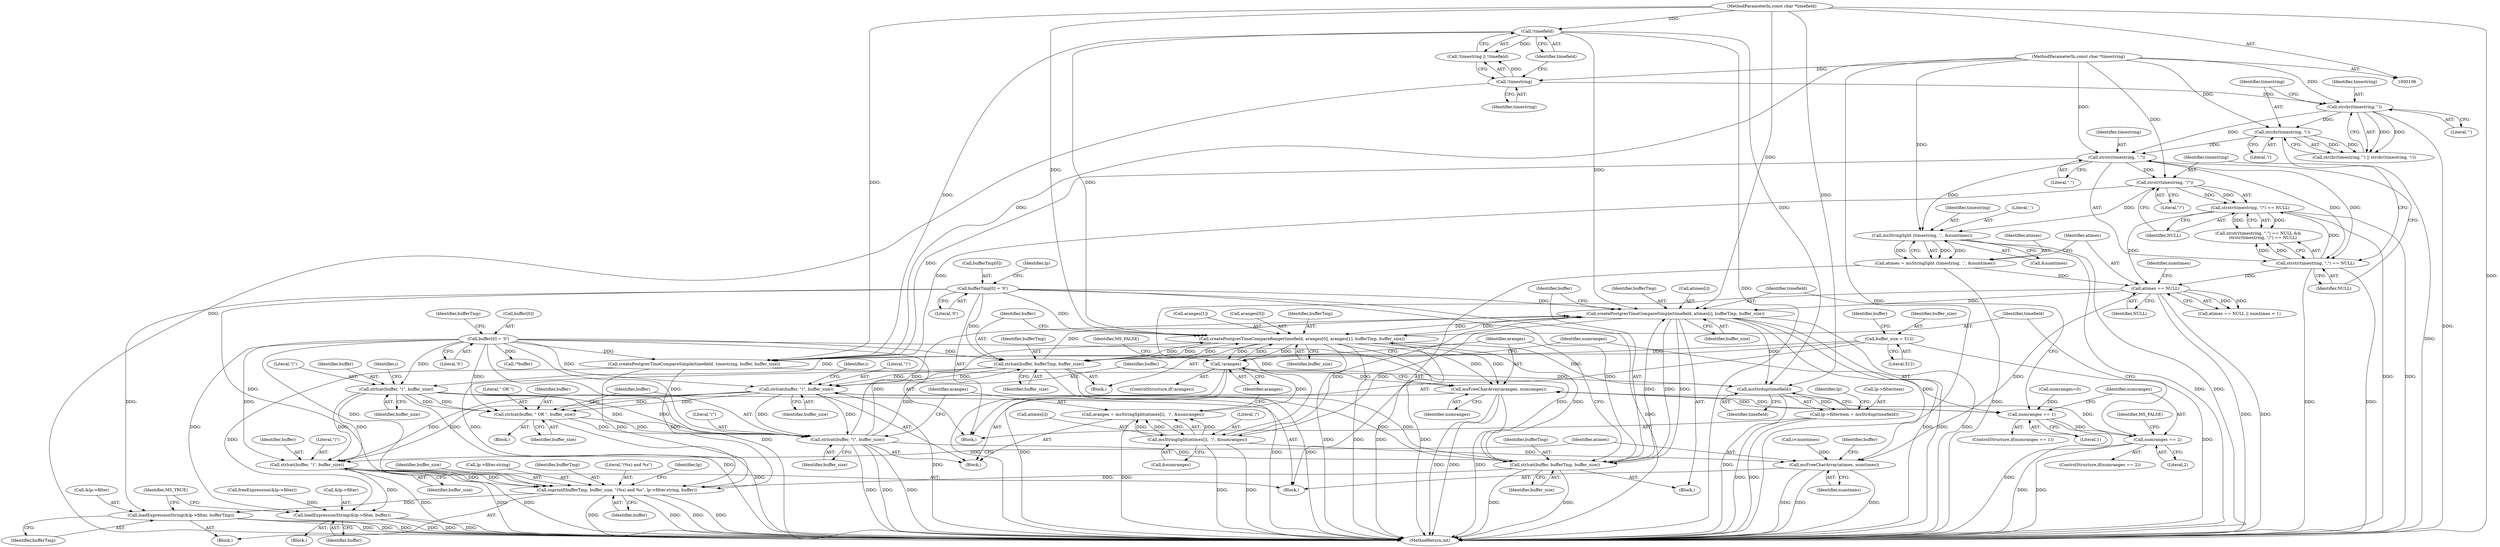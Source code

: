 digraph "0_mapserver_3a10f6b829297dae63492a8c63385044bc6953ed@API" {
"1000253" [label="(Call,createPostgresTimeCompareSimple(timefield, atimes[i], bufferTmp, buffer_size))"];
"1000151" [label="(Call,!timefield)"];
"1000109" [label="(MethodParameterIn,const char *timefield)"];
"1000270" [label="(Call,createPostgresTimeCompareRange(timefield, aranges[0], aranges[1], bufferTmp, buffer_size))"];
"1000253" [label="(Call,createPostgresTimeCompareSimple(timefield, atimes[i], bufferTmp, buffer_size))"];
"1000236" [label="(Call,msStringSplit(atimes[i],  '/', &numranges))"];
"1000199" [label="(Call,atimes == NULL)"];
"1000190" [label="(Call,atimes = msStringSplit (timestring, ',', &numtimes))"];
"1000192" [label="(Call,msStringSplit (timestring, ',', &numtimes))"];
"1000178" [label="(Call,strstr(timestring, \"/\"))"];
"1000173" [label="(Call,strstr(timestring, \",\"))"];
"1000157" [label="(Call,strchr(timestring,'\''))"];
"1000149" [label="(Call,!timestring)"];
"1000108" [label="(MethodParameterIn,const char *timestring)"];
"1000160" [label="(Call,strchr(timestring, '\\'))"];
"1000177" [label="(Call,strstr(timestring, \"/\") == NULL)"];
"1000172" [label="(Call,strstr(timestring, \",\") == NULL)"];
"1000280" [label="(Call,strlcat(buffer, bufferTmp, buffer_size))"];
"1000230" [label="(Call,strlcat(buffer, \"(\", buffer_size))"];
"1000226" [label="(Call,strlcat(buffer, \" OR \", buffer_size))"];
"1000291" [label="(Call,strlcat(buffer, \")\", buffer_size))"];
"1000260" [label="(Call,strlcat(buffer, bufferTmp, buffer_size))"];
"1000134" [label="(Call,buffer[0] = '\0')"];
"1000139" [label="(Call,bufferTmp[0] = '\0')"];
"1000207" [label="(Call,strlcat(buffer, \"(\", buffer_size))"];
"1000129" [label="(Call,buffer_size = 512)"];
"1000244" [label="(Call,!aranges)"];
"1000234" [label="(Call,aranges = msStringSplit(atimes[i],  '/', &numranges))"];
"1000338" [label="(Call,snprintf(bufferTmp, buffer_size, \"(%s) and %s\", lp->filter.string, buffer))"];
"1000348" [label="(Call,loadExpressionString(&lp->filter, bufferTmp))"];
"1000295" [label="(Call,strlcat(buffer, \")\", buffer_size))"];
"1000361" [label="(Call,loadExpressionString(&lp->filter, buffer))"];
"1000299" [label="(Call,msFreeCharArray(atimes, numtimes))"];
"1000321" [label="(Call,msStrdup(timefield))"];
"1000317" [label="(Call,lp->filteritem = msStrdup(timefield))"];
"1000288" [label="(Call,msFreeCharArray(aranges, numranges))"];
"1000249" [label="(Call,numranges == 1)"];
"1000266" [label="(Call,numranges == 2)"];
"1000150" [label="(Identifier,timestring)"];
"1000175" [label="(Literal,\",\")"];
"1000143" [label="(Literal,'\0')"];
"1000180" [label="(Literal,\"/\")"];
"1000141" [label="(Identifier,bufferTmp)"];
"1000161" [label="(Identifier,timestring)"];
"1000295" [label="(Call,strlcat(buffer, \")\", buffer_size))"];
"1000305" [label="(Identifier,buffer)"];
"1000362" [label="(Call,&lp->filter)"];
"1000159" [label="(Literal,'\'')"];
"1000191" [label="(Identifier,atimes)"];
"1000210" [label="(Identifier,buffer_size)"];
"1000233" [label="(Identifier,buffer_size)"];
"1000177" [label="(Call,strstr(timestring, \"/\") == NULL)"];
"1000183" [label="(Call,createPostgresTimeCompareSimple(timefield, timestring, buffer, buffer_size))"];
"1000254" [label="(Identifier,timefield)"];
"1000194" [label="(Literal,',')"];
"1000235" [label="(Identifier,aranges)"];
"1000140" [label="(Call,bufferTmp[0])"];
"1000253" [label="(Call,createPostgresTimeCompareSimple(timefield, atimes[i], bufferTmp, buffer_size))"];
"1000134" [label="(Call,buffer[0] = '\0')"];
"1000247" [label="(Identifier,MS_FALSE)"];
"1000190" [label="(Call,atimes = msStringSplit (timestring, ',', &numtimes))"];
"1000213" [label="(Identifier,i)"];
"1000368" [label="(Identifier,MS_TRUE)"];
"1000281" [label="(Identifier,buffer)"];
"1000203" [label="(Identifier,numtimes)"];
"1000269" [label="(Block,)"];
"1000220" [label="(Block,)"];
"1000209" [label="(Literal,\"(\")"];
"1000347" [label="(Identifier,buffer)"];
"1000361" [label="(Call,loadExpressionString(&lp->filter, buffer))"];
"1000279" [label="(Identifier,buffer_size)"];
"1000234" [label="(Call,aranges = msStringSplit(atimes[i],  '/', &numranges))"];
"1000288" [label="(Call,msFreeCharArray(aranges, numranges))"];
"1000294" [label="(Identifier,buffer_size)"];
"1000351" [label="(Identifier,lp)"];
"1000261" [label="(Identifier,buffer)"];
"1000151" [label="(Call,!timefield)"];
"1000326" [label="(Identifier,lp)"];
"1000296" [label="(Identifier,buffer)"];
"1000162" [label="(Literal,'\\')"];
"1000275" [label="(Call,aranges[1])"];
"1000208" [label="(Identifier,buffer)"];
"1000270" [label="(Call,createPostgresTimeCompareRange(timefield, aranges[0], aranges[1], bufferTmp, buffer_size))"];
"1000181" [label="(Identifier,NULL)"];
"1000298" [label="(Identifier,buffer_size)"];
"1000300" [label="(Identifier,atimes)"];
"1000136" [label="(Identifier,buffer)"];
"1000267" [label="(Identifier,numranges)"];
"1000131" [label="(Literal,512)"];
"1000280" [label="(Call,strlcat(buffer, bufferTmp, buffer_size))"];
"1000258" [label="(Identifier,bufferTmp)"];
"1000135" [label="(Call,buffer[0])"];
"1000340" [label="(Identifier,buffer_size)"];
"1000317" [label="(Call,lp->filteritem = msStrdup(timefield))"];
"1000156" [label="(Call,strchr(timestring,'\'') || strchr(timestring, '\\'))"];
"1000198" [label="(Call,atimes == NULL || numtimes < 1)"];
"1000337" [label="(Block,)"];
"1000250" [label="(Identifier,numranges)"];
"1000265" [label="(ControlStructure,if(numranges == 2))"];
"1000232" [label="(Literal,\"(\")"];
"1000283" [label="(Identifier,buffer_size)"];
"1000148" [label="(Call,!timestring || !timefield)"];
"1000227" [label="(Identifier,buffer)"];
"1000172" [label="(Call,strstr(timestring, \",\") == NULL)"];
"1000109" [label="(MethodParameterIn,const char *timefield)"];
"1000236" [label="(Call,msStringSplit(atimes[i],  '/', &numranges))"];
"1000230" [label="(Call,strlcat(buffer, \"(\", buffer_size))"];
"1000263" [label="(Identifier,buffer_size)"];
"1000303" [label="(Call,!*buffer)"];
"1000251" [label="(Literal,1)"];
"1000231" [label="(Identifier,buffer)"];
"1000342" [label="(Call,lp->filter.string)"];
"1000244" [label="(Call,!aranges)"];
"1000110" [label="(Block,)"];
"1000282" [label="(Identifier,bufferTmp)"];
"1000260" [label="(Call,strlcat(buffer, bufferTmp, buffer_size))"];
"1000130" [label="(Identifier,buffer_size)"];
"1000248" [label="(ControlStructure,if(numranges == 1))"];
"1000271" [label="(Identifier,timefield)"];
"1000245" [label="(Identifier,aranges)"];
"1000292" [label="(Identifier,buffer)"];
"1000287" [label="(Identifier,MS_FALSE)"];
"1000125" [label="(Call,numranges=0)"];
"1000229" [label="(Identifier,buffer_size)"];
"1000349" [label="(Call,&lp->filter)"];
"1000189" [label="(Block,)"];
"1000173" [label="(Call,strstr(timestring, \",\"))"];
"1000147" [label="(Identifier,lp)"];
"1000195" [label="(Call,&numtimes)"];
"1000301" [label="(Identifier,numtimes)"];
"1000192" [label="(Call,msStringSplit (timestring, ',', &numtimes))"];
"1000339" [label="(Identifier,bufferTmp)"];
"1000272" [label="(Call,aranges[0])"];
"1000199" [label="(Call,atimes == NULL)"];
"1000237" [label="(Call,atimes[i])"];
"1000158" [label="(Identifier,timestring)"];
"1000240" [label="(Literal,'/')"];
"1000293" [label="(Literal,\")\")"];
"1000219" [label="(Identifier,i)"];
"1000338" [label="(Call,snprintf(bufferTmp, buffer_size, \"(%s) and %s\", lp->filter.string, buffer))"];
"1000201" [label="(Identifier,NULL)"];
"1000341" [label="(Literal,\"(%s) and %s\")"];
"1000356" [label="(Call,freeExpression(&lp->filter))"];
"1000322" [label="(Identifier,timefield)"];
"1000226" [label="(Call,strlcat(buffer, \" OR \", buffer_size))"];
"1000321" [label="(Call,msStrdup(timefield))"];
"1000249" [label="(Call,numranges == 1)"];
"1000266" [label="(Call,numranges == 2)"];
"1000289" [label="(Identifier,aranges)"];
"1000176" [label="(Identifier,NULL)"];
"1000353" [label="(Identifier,bufferTmp)"];
"1000160" [label="(Call,strchr(timestring, '\\'))"];
"1000318" [label="(Call,lp->filteritem)"];
"1000139" [label="(Call,bufferTmp[0] = '\0')"];
"1000278" [label="(Identifier,bufferTmp)"];
"1000241" [label="(Call,&numranges)"];
"1000228" [label="(Literal,\" OR \")"];
"1000174" [label="(Identifier,timestring)"];
"1000215" [label="(Call,i<numtimes)"];
"1000355" [label="(Block,)"];
"1000243" [label="(ControlStructure,if(!aranges))"];
"1000171" [label="(Call,strstr(timestring, \",\") == NULL &&\n       strstr(timestring, \"/\") == NULL)"];
"1000193" [label="(Identifier,timestring)"];
"1000369" [label="(MethodReturn,int)"];
"1000157" [label="(Call,strchr(timestring,'\''))"];
"1000200" [label="(Identifier,atimes)"];
"1000225" [label="(Block,)"];
"1000207" [label="(Call,strlcat(buffer, \"(\", buffer_size))"];
"1000179" [label="(Identifier,timestring)"];
"1000262" [label="(Identifier,bufferTmp)"];
"1000299" [label="(Call,msFreeCharArray(atimes, numtimes))"];
"1000138" [label="(Literal,'\0')"];
"1000152" [label="(Identifier,timefield)"];
"1000297" [label="(Literal,\")\")"];
"1000178" [label="(Call,strstr(timestring, \"/\"))"];
"1000108" [label="(MethodParameterIn,const char *timestring)"];
"1000149" [label="(Call,!timestring)"];
"1000291" [label="(Call,strlcat(buffer, \")\", buffer_size))"];
"1000348" [label="(Call,loadExpressionString(&lp->filter, bufferTmp))"];
"1000129" [label="(Call,buffer_size = 512)"];
"1000290" [label="(Identifier,numranges)"];
"1000259" [label="(Identifier,buffer_size)"];
"1000268" [label="(Literal,2)"];
"1000252" [label="(Block,)"];
"1000366" [label="(Identifier,buffer)"];
"1000255" [label="(Call,atimes[i])"];
"1000253" -> "1000252"  [label="AST: "];
"1000253" -> "1000259"  [label="CFG: "];
"1000254" -> "1000253"  [label="AST: "];
"1000255" -> "1000253"  [label="AST: "];
"1000258" -> "1000253"  [label="AST: "];
"1000259" -> "1000253"  [label="AST: "];
"1000261" -> "1000253"  [label="CFG: "];
"1000253" -> "1000369"  [label="DDG: "];
"1000253" -> "1000369"  [label="DDG: "];
"1000253" -> "1000369"  [label="DDG: "];
"1000253" -> "1000236"  [label="DDG: "];
"1000151" -> "1000253"  [label="DDG: "];
"1000270" -> "1000253"  [label="DDG: "];
"1000109" -> "1000253"  [label="DDG: "];
"1000236" -> "1000253"  [label="DDG: "];
"1000199" -> "1000253"  [label="DDG: "];
"1000280" -> "1000253"  [label="DDG: "];
"1000139" -> "1000253"  [label="DDG: "];
"1000260" -> "1000253"  [label="DDG: "];
"1000230" -> "1000253"  [label="DDG: "];
"1000253" -> "1000260"  [label="DDG: "];
"1000253" -> "1000260"  [label="DDG: "];
"1000253" -> "1000270"  [label="DDG: "];
"1000253" -> "1000299"  [label="DDG: "];
"1000253" -> "1000321"  [label="DDG: "];
"1000151" -> "1000148"  [label="AST: "];
"1000151" -> "1000152"  [label="CFG: "];
"1000152" -> "1000151"  [label="AST: "];
"1000148" -> "1000151"  [label="CFG: "];
"1000151" -> "1000369"  [label="DDG: "];
"1000151" -> "1000148"  [label="DDG: "];
"1000109" -> "1000151"  [label="DDG: "];
"1000151" -> "1000183"  [label="DDG: "];
"1000151" -> "1000270"  [label="DDG: "];
"1000151" -> "1000321"  [label="DDG: "];
"1000109" -> "1000106"  [label="AST: "];
"1000109" -> "1000369"  [label="DDG: "];
"1000109" -> "1000183"  [label="DDG: "];
"1000109" -> "1000270"  [label="DDG: "];
"1000109" -> "1000321"  [label="DDG: "];
"1000270" -> "1000269"  [label="AST: "];
"1000270" -> "1000279"  [label="CFG: "];
"1000271" -> "1000270"  [label="AST: "];
"1000272" -> "1000270"  [label="AST: "];
"1000275" -> "1000270"  [label="AST: "];
"1000278" -> "1000270"  [label="AST: "];
"1000279" -> "1000270"  [label="AST: "];
"1000281" -> "1000270"  [label="CFG: "];
"1000270" -> "1000369"  [label="DDG: "];
"1000270" -> "1000369"  [label="DDG: "];
"1000270" -> "1000369"  [label="DDG: "];
"1000270" -> "1000369"  [label="DDG: "];
"1000270" -> "1000244"  [label="DDG: "];
"1000270" -> "1000244"  [label="DDG: "];
"1000244" -> "1000270"  [label="DDG: "];
"1000280" -> "1000270"  [label="DDG: "];
"1000139" -> "1000270"  [label="DDG: "];
"1000260" -> "1000270"  [label="DDG: "];
"1000230" -> "1000270"  [label="DDG: "];
"1000270" -> "1000280"  [label="DDG: "];
"1000270" -> "1000280"  [label="DDG: "];
"1000270" -> "1000288"  [label="DDG: "];
"1000270" -> "1000288"  [label="DDG: "];
"1000270" -> "1000321"  [label="DDG: "];
"1000236" -> "1000234"  [label="AST: "];
"1000236" -> "1000241"  [label="CFG: "];
"1000237" -> "1000236"  [label="AST: "];
"1000240" -> "1000236"  [label="AST: "];
"1000241" -> "1000236"  [label="AST: "];
"1000234" -> "1000236"  [label="CFG: "];
"1000236" -> "1000369"  [label="DDG: "];
"1000236" -> "1000369"  [label="DDG: "];
"1000236" -> "1000234"  [label="DDG: "];
"1000236" -> "1000234"  [label="DDG: "];
"1000236" -> "1000234"  [label="DDG: "];
"1000199" -> "1000236"  [label="DDG: "];
"1000236" -> "1000299"  [label="DDG: "];
"1000199" -> "1000198"  [label="AST: "];
"1000199" -> "1000201"  [label="CFG: "];
"1000200" -> "1000199"  [label="AST: "];
"1000201" -> "1000199"  [label="AST: "];
"1000203" -> "1000199"  [label="CFG: "];
"1000198" -> "1000199"  [label="CFG: "];
"1000199" -> "1000369"  [label="DDG: "];
"1000199" -> "1000369"  [label="DDG: "];
"1000199" -> "1000198"  [label="DDG: "];
"1000199" -> "1000198"  [label="DDG: "];
"1000190" -> "1000199"  [label="DDG: "];
"1000177" -> "1000199"  [label="DDG: "];
"1000172" -> "1000199"  [label="DDG: "];
"1000199" -> "1000299"  [label="DDG: "];
"1000190" -> "1000189"  [label="AST: "];
"1000190" -> "1000192"  [label="CFG: "];
"1000191" -> "1000190"  [label="AST: "];
"1000192" -> "1000190"  [label="AST: "];
"1000200" -> "1000190"  [label="CFG: "];
"1000190" -> "1000369"  [label="DDG: "];
"1000192" -> "1000190"  [label="DDG: "];
"1000192" -> "1000190"  [label="DDG: "];
"1000192" -> "1000190"  [label="DDG: "];
"1000192" -> "1000195"  [label="CFG: "];
"1000193" -> "1000192"  [label="AST: "];
"1000194" -> "1000192"  [label="AST: "];
"1000195" -> "1000192"  [label="AST: "];
"1000192" -> "1000369"  [label="DDG: "];
"1000192" -> "1000369"  [label="DDG: "];
"1000178" -> "1000192"  [label="DDG: "];
"1000173" -> "1000192"  [label="DDG: "];
"1000108" -> "1000192"  [label="DDG: "];
"1000178" -> "1000177"  [label="AST: "];
"1000178" -> "1000180"  [label="CFG: "];
"1000179" -> "1000178"  [label="AST: "];
"1000180" -> "1000178"  [label="AST: "];
"1000181" -> "1000178"  [label="CFG: "];
"1000178" -> "1000177"  [label="DDG: "];
"1000178" -> "1000177"  [label="DDG: "];
"1000173" -> "1000178"  [label="DDG: "];
"1000108" -> "1000178"  [label="DDG: "];
"1000178" -> "1000183"  [label="DDG: "];
"1000173" -> "1000172"  [label="AST: "];
"1000173" -> "1000175"  [label="CFG: "];
"1000174" -> "1000173"  [label="AST: "];
"1000175" -> "1000173"  [label="AST: "];
"1000176" -> "1000173"  [label="CFG: "];
"1000173" -> "1000172"  [label="DDG: "];
"1000173" -> "1000172"  [label="DDG: "];
"1000157" -> "1000173"  [label="DDG: "];
"1000160" -> "1000173"  [label="DDG: "];
"1000108" -> "1000173"  [label="DDG: "];
"1000173" -> "1000183"  [label="DDG: "];
"1000157" -> "1000156"  [label="AST: "];
"1000157" -> "1000159"  [label="CFG: "];
"1000158" -> "1000157"  [label="AST: "];
"1000159" -> "1000157"  [label="AST: "];
"1000161" -> "1000157"  [label="CFG: "];
"1000156" -> "1000157"  [label="CFG: "];
"1000157" -> "1000369"  [label="DDG: "];
"1000157" -> "1000156"  [label="DDG: "];
"1000157" -> "1000156"  [label="DDG: "];
"1000149" -> "1000157"  [label="DDG: "];
"1000108" -> "1000157"  [label="DDG: "];
"1000157" -> "1000160"  [label="DDG: "];
"1000149" -> "1000148"  [label="AST: "];
"1000149" -> "1000150"  [label="CFG: "];
"1000150" -> "1000149"  [label="AST: "];
"1000152" -> "1000149"  [label="CFG: "];
"1000148" -> "1000149"  [label="CFG: "];
"1000149" -> "1000369"  [label="DDG: "];
"1000149" -> "1000148"  [label="DDG: "];
"1000108" -> "1000149"  [label="DDG: "];
"1000108" -> "1000106"  [label="AST: "];
"1000108" -> "1000369"  [label="DDG: "];
"1000108" -> "1000160"  [label="DDG: "];
"1000108" -> "1000183"  [label="DDG: "];
"1000160" -> "1000156"  [label="AST: "];
"1000160" -> "1000162"  [label="CFG: "];
"1000161" -> "1000160"  [label="AST: "];
"1000162" -> "1000160"  [label="AST: "];
"1000156" -> "1000160"  [label="CFG: "];
"1000160" -> "1000369"  [label="DDG: "];
"1000160" -> "1000156"  [label="DDG: "];
"1000160" -> "1000156"  [label="DDG: "];
"1000177" -> "1000171"  [label="AST: "];
"1000177" -> "1000181"  [label="CFG: "];
"1000181" -> "1000177"  [label="AST: "];
"1000171" -> "1000177"  [label="CFG: "];
"1000177" -> "1000369"  [label="DDG: "];
"1000177" -> "1000369"  [label="DDG: "];
"1000177" -> "1000171"  [label="DDG: "];
"1000177" -> "1000171"  [label="DDG: "];
"1000172" -> "1000177"  [label="DDG: "];
"1000172" -> "1000171"  [label="AST: "];
"1000172" -> "1000176"  [label="CFG: "];
"1000176" -> "1000172"  [label="AST: "];
"1000179" -> "1000172"  [label="CFG: "];
"1000171" -> "1000172"  [label="CFG: "];
"1000172" -> "1000369"  [label="DDG: "];
"1000172" -> "1000369"  [label="DDG: "];
"1000172" -> "1000171"  [label="DDG: "];
"1000172" -> "1000171"  [label="DDG: "];
"1000280" -> "1000269"  [label="AST: "];
"1000280" -> "1000283"  [label="CFG: "];
"1000281" -> "1000280"  [label="AST: "];
"1000282" -> "1000280"  [label="AST: "];
"1000283" -> "1000280"  [label="AST: "];
"1000289" -> "1000280"  [label="CFG: "];
"1000280" -> "1000369"  [label="DDG: "];
"1000280" -> "1000369"  [label="DDG: "];
"1000230" -> "1000280"  [label="DDG: "];
"1000134" -> "1000280"  [label="DDG: "];
"1000139" -> "1000280"  [label="DDG: "];
"1000280" -> "1000291"  [label="DDG: "];
"1000280" -> "1000291"  [label="DDG: "];
"1000280" -> "1000338"  [label="DDG: "];
"1000230" -> "1000220"  [label="AST: "];
"1000230" -> "1000233"  [label="CFG: "];
"1000231" -> "1000230"  [label="AST: "];
"1000232" -> "1000230"  [label="AST: "];
"1000233" -> "1000230"  [label="AST: "];
"1000235" -> "1000230"  [label="CFG: "];
"1000230" -> "1000369"  [label="DDG: "];
"1000230" -> "1000369"  [label="DDG: "];
"1000230" -> "1000369"  [label="DDG: "];
"1000226" -> "1000230"  [label="DDG: "];
"1000226" -> "1000230"  [label="DDG: "];
"1000291" -> "1000230"  [label="DDG: "];
"1000291" -> "1000230"  [label="DDG: "];
"1000207" -> "1000230"  [label="DDG: "];
"1000207" -> "1000230"  [label="DDG: "];
"1000134" -> "1000230"  [label="DDG: "];
"1000230" -> "1000260"  [label="DDG: "];
"1000226" -> "1000225"  [label="AST: "];
"1000226" -> "1000229"  [label="CFG: "];
"1000227" -> "1000226"  [label="AST: "];
"1000228" -> "1000226"  [label="AST: "];
"1000229" -> "1000226"  [label="AST: "];
"1000231" -> "1000226"  [label="CFG: "];
"1000226" -> "1000369"  [label="DDG: "];
"1000291" -> "1000226"  [label="DDG: "];
"1000291" -> "1000226"  [label="DDG: "];
"1000207" -> "1000226"  [label="DDG: "];
"1000207" -> "1000226"  [label="DDG: "];
"1000134" -> "1000226"  [label="DDG: "];
"1000291" -> "1000220"  [label="AST: "];
"1000291" -> "1000294"  [label="CFG: "];
"1000292" -> "1000291"  [label="AST: "];
"1000293" -> "1000291"  [label="AST: "];
"1000294" -> "1000291"  [label="AST: "];
"1000219" -> "1000291"  [label="CFG: "];
"1000291" -> "1000369"  [label="DDG: "];
"1000260" -> "1000291"  [label="DDG: "];
"1000260" -> "1000291"  [label="DDG: "];
"1000134" -> "1000291"  [label="DDG: "];
"1000291" -> "1000295"  [label="DDG: "];
"1000291" -> "1000295"  [label="DDG: "];
"1000260" -> "1000252"  [label="AST: "];
"1000260" -> "1000263"  [label="CFG: "];
"1000261" -> "1000260"  [label="AST: "];
"1000262" -> "1000260"  [label="AST: "];
"1000263" -> "1000260"  [label="AST: "];
"1000289" -> "1000260"  [label="CFG: "];
"1000260" -> "1000369"  [label="DDG: "];
"1000260" -> "1000369"  [label="DDG: "];
"1000134" -> "1000260"  [label="DDG: "];
"1000139" -> "1000260"  [label="DDG: "];
"1000260" -> "1000338"  [label="DDG: "];
"1000134" -> "1000110"  [label="AST: "];
"1000134" -> "1000138"  [label="CFG: "];
"1000135" -> "1000134"  [label="AST: "];
"1000138" -> "1000134"  [label="AST: "];
"1000141" -> "1000134"  [label="CFG: "];
"1000134" -> "1000369"  [label="DDG: "];
"1000134" -> "1000183"  [label="DDG: "];
"1000134" -> "1000207"  [label="DDG: "];
"1000134" -> "1000295"  [label="DDG: "];
"1000134" -> "1000303"  [label="DDG: "];
"1000134" -> "1000338"  [label="DDG: "];
"1000134" -> "1000361"  [label="DDG: "];
"1000139" -> "1000110"  [label="AST: "];
"1000139" -> "1000143"  [label="CFG: "];
"1000140" -> "1000139"  [label="AST: "];
"1000143" -> "1000139"  [label="AST: "];
"1000147" -> "1000139"  [label="CFG: "];
"1000139" -> "1000369"  [label="DDG: "];
"1000139" -> "1000338"  [label="DDG: "];
"1000139" -> "1000348"  [label="DDG: "];
"1000207" -> "1000189"  [label="AST: "];
"1000207" -> "1000210"  [label="CFG: "];
"1000208" -> "1000207"  [label="AST: "];
"1000209" -> "1000207"  [label="AST: "];
"1000210" -> "1000207"  [label="AST: "];
"1000213" -> "1000207"  [label="CFG: "];
"1000207" -> "1000369"  [label="DDG: "];
"1000129" -> "1000207"  [label="DDG: "];
"1000207" -> "1000295"  [label="DDG: "];
"1000207" -> "1000295"  [label="DDG: "];
"1000129" -> "1000110"  [label="AST: "];
"1000129" -> "1000131"  [label="CFG: "];
"1000130" -> "1000129"  [label="AST: "];
"1000131" -> "1000129"  [label="AST: "];
"1000136" -> "1000129"  [label="CFG: "];
"1000129" -> "1000369"  [label="DDG: "];
"1000129" -> "1000183"  [label="DDG: "];
"1000244" -> "1000243"  [label="AST: "];
"1000244" -> "1000245"  [label="CFG: "];
"1000245" -> "1000244"  [label="AST: "];
"1000247" -> "1000244"  [label="CFG: "];
"1000250" -> "1000244"  [label="CFG: "];
"1000244" -> "1000369"  [label="DDG: "];
"1000244" -> "1000369"  [label="DDG: "];
"1000234" -> "1000244"  [label="DDG: "];
"1000244" -> "1000288"  [label="DDG: "];
"1000234" -> "1000220"  [label="AST: "];
"1000235" -> "1000234"  [label="AST: "];
"1000245" -> "1000234"  [label="CFG: "];
"1000234" -> "1000369"  [label="DDG: "];
"1000338" -> "1000337"  [label="AST: "];
"1000338" -> "1000347"  [label="CFG: "];
"1000339" -> "1000338"  [label="AST: "];
"1000340" -> "1000338"  [label="AST: "];
"1000341" -> "1000338"  [label="AST: "];
"1000342" -> "1000338"  [label="AST: "];
"1000347" -> "1000338"  [label="AST: "];
"1000351" -> "1000338"  [label="CFG: "];
"1000338" -> "1000369"  [label="DDG: "];
"1000338" -> "1000369"  [label="DDG: "];
"1000338" -> "1000369"  [label="DDG: "];
"1000338" -> "1000369"  [label="DDG: "];
"1000295" -> "1000338"  [label="DDG: "];
"1000295" -> "1000338"  [label="DDG: "];
"1000183" -> "1000338"  [label="DDG: "];
"1000183" -> "1000338"  [label="DDG: "];
"1000338" -> "1000348"  [label="DDG: "];
"1000348" -> "1000337"  [label="AST: "];
"1000348" -> "1000353"  [label="CFG: "];
"1000349" -> "1000348"  [label="AST: "];
"1000353" -> "1000348"  [label="AST: "];
"1000368" -> "1000348"  [label="CFG: "];
"1000348" -> "1000369"  [label="DDG: "];
"1000348" -> "1000369"  [label="DDG: "];
"1000348" -> "1000369"  [label="DDG: "];
"1000295" -> "1000189"  [label="AST: "];
"1000295" -> "1000298"  [label="CFG: "];
"1000296" -> "1000295"  [label="AST: "];
"1000297" -> "1000295"  [label="AST: "];
"1000298" -> "1000295"  [label="AST: "];
"1000300" -> "1000295"  [label="CFG: "];
"1000295" -> "1000369"  [label="DDG: "];
"1000295" -> "1000369"  [label="DDG: "];
"1000295" -> "1000369"  [label="DDG: "];
"1000295" -> "1000361"  [label="DDG: "];
"1000361" -> "1000355"  [label="AST: "];
"1000361" -> "1000366"  [label="CFG: "];
"1000362" -> "1000361"  [label="AST: "];
"1000366" -> "1000361"  [label="AST: "];
"1000368" -> "1000361"  [label="CFG: "];
"1000361" -> "1000369"  [label="DDG: "];
"1000361" -> "1000369"  [label="DDG: "];
"1000361" -> "1000369"  [label="DDG: "];
"1000356" -> "1000361"  [label="DDG: "];
"1000183" -> "1000361"  [label="DDG: "];
"1000299" -> "1000189"  [label="AST: "];
"1000299" -> "1000301"  [label="CFG: "];
"1000300" -> "1000299"  [label="AST: "];
"1000301" -> "1000299"  [label="AST: "];
"1000305" -> "1000299"  [label="CFG: "];
"1000299" -> "1000369"  [label="DDG: "];
"1000299" -> "1000369"  [label="DDG: "];
"1000299" -> "1000369"  [label="DDG: "];
"1000215" -> "1000299"  [label="DDG: "];
"1000321" -> "1000317"  [label="AST: "];
"1000321" -> "1000322"  [label="CFG: "];
"1000322" -> "1000321"  [label="AST: "];
"1000317" -> "1000321"  [label="CFG: "];
"1000321" -> "1000369"  [label="DDG: "];
"1000321" -> "1000317"  [label="DDG: "];
"1000183" -> "1000321"  [label="DDG: "];
"1000317" -> "1000110"  [label="AST: "];
"1000318" -> "1000317"  [label="AST: "];
"1000326" -> "1000317"  [label="CFG: "];
"1000317" -> "1000369"  [label="DDG: "];
"1000317" -> "1000369"  [label="DDG: "];
"1000288" -> "1000220"  [label="AST: "];
"1000288" -> "1000290"  [label="CFG: "];
"1000289" -> "1000288"  [label="AST: "];
"1000290" -> "1000288"  [label="AST: "];
"1000292" -> "1000288"  [label="CFG: "];
"1000288" -> "1000369"  [label="DDG: "];
"1000288" -> "1000369"  [label="DDG: "];
"1000288" -> "1000369"  [label="DDG: "];
"1000288" -> "1000249"  [label="DDG: "];
"1000266" -> "1000288"  [label="DDG: "];
"1000249" -> "1000288"  [label="DDG: "];
"1000249" -> "1000248"  [label="AST: "];
"1000249" -> "1000251"  [label="CFG: "];
"1000250" -> "1000249"  [label="AST: "];
"1000251" -> "1000249"  [label="AST: "];
"1000254" -> "1000249"  [label="CFG: "];
"1000267" -> "1000249"  [label="CFG: "];
"1000249" -> "1000369"  [label="DDG: "];
"1000125" -> "1000249"  [label="DDG: "];
"1000249" -> "1000266"  [label="DDG: "];
"1000266" -> "1000265"  [label="AST: "];
"1000266" -> "1000268"  [label="CFG: "];
"1000267" -> "1000266"  [label="AST: "];
"1000268" -> "1000266"  [label="AST: "];
"1000271" -> "1000266"  [label="CFG: "];
"1000287" -> "1000266"  [label="CFG: "];
"1000266" -> "1000369"  [label="DDG: "];
"1000266" -> "1000369"  [label="DDG: "];
}
